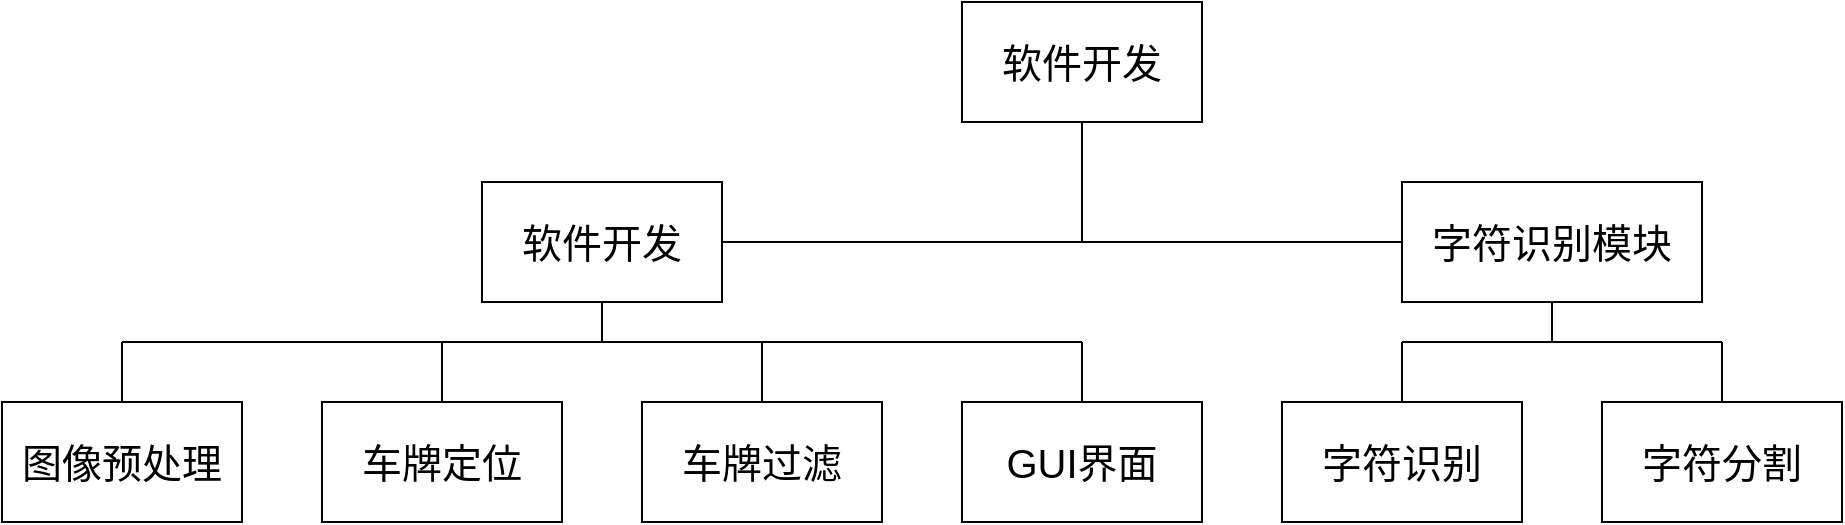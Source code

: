 <mxfile version="15.8.3" type="github"><diagram id="DblPEaGYhB0PaUvO09Pu" name="第 1 页"><mxGraphModel dx="1221" dy="644" grid="1" gridSize="10" guides="1" tooltips="1" connect="1" arrows="1" fold="1" page="1" pageScale="1" pageWidth="1654" pageHeight="2336" math="0" shadow="0"><root><mxCell id="0"/><mxCell id="1" parent="0"/><mxCell id="_Cwv2Me07DDsPAX_eh6r-1" value="&lt;font style=&quot;font-size: 20px&quot;&gt;软件开发&lt;/font&gt;" style="rounded=0;whiteSpace=wrap;html=1;" vertex="1" parent="1"><mxGeometry x="580" y="110" width="120" height="60" as="geometry"/></mxCell><mxCell id="_Cwv2Me07DDsPAX_eh6r-2" value="&lt;font style=&quot;font-size: 20px&quot;&gt;软件开发&lt;/font&gt;" style="rounded=0;whiteSpace=wrap;html=1;" vertex="1" parent="1"><mxGeometry x="340" y="200" width="120" height="60" as="geometry"/></mxCell><mxCell id="_Cwv2Me07DDsPAX_eh6r-4" value="&lt;font style=&quot;font-size: 20px&quot;&gt;图像预处理&lt;/font&gt;" style="rounded=0;whiteSpace=wrap;html=1;" vertex="1" parent="1"><mxGeometry x="100" y="310" width="120" height="60" as="geometry"/></mxCell><mxCell id="_Cwv2Me07DDsPAX_eh6r-5" value="&lt;font style=&quot;font-size: 20px&quot;&gt;车牌定位&lt;br&gt;&lt;/font&gt;" style="rounded=0;whiteSpace=wrap;html=1;" vertex="1" parent="1"><mxGeometry x="260" y="310" width="120" height="60" as="geometry"/></mxCell><mxCell id="_Cwv2Me07DDsPAX_eh6r-6" value="&lt;font style=&quot;font-size: 20px&quot;&gt;车牌过滤&lt;br&gt;&lt;/font&gt;" style="rounded=0;whiteSpace=wrap;html=1;" vertex="1" parent="1"><mxGeometry x="420" y="310" width="120" height="60" as="geometry"/></mxCell><mxCell id="_Cwv2Me07DDsPAX_eh6r-9" value="&lt;font style=&quot;font-size: 20px&quot;&gt;字符识别模块&lt;br&gt;&lt;/font&gt;" style="rounded=0;whiteSpace=wrap;html=1;" vertex="1" parent="1"><mxGeometry x="800" y="200" width="150" height="60" as="geometry"/></mxCell><mxCell id="_Cwv2Me07DDsPAX_eh6r-10" value="&lt;font style=&quot;font-size: 20px&quot;&gt;字符识别&lt;br&gt;&lt;/font&gt;" style="rounded=0;whiteSpace=wrap;html=1;" vertex="1" parent="1"><mxGeometry x="740" y="310" width="120" height="60" as="geometry"/></mxCell><mxCell id="_Cwv2Me07DDsPAX_eh6r-11" value="&lt;font style=&quot;font-size: 20px&quot;&gt;GUI界面&lt;br&gt;&lt;/font&gt;" style="rounded=0;whiteSpace=wrap;html=1;" vertex="1" parent="1"><mxGeometry x="580" y="310" width="120" height="60" as="geometry"/></mxCell><mxCell id="_Cwv2Me07DDsPAX_eh6r-12" value="&lt;font style=&quot;font-size: 20px&quot;&gt;字符分割&lt;br&gt;&lt;/font&gt;" style="rounded=0;whiteSpace=wrap;html=1;" vertex="1" parent="1"><mxGeometry x="900" y="310" width="120" height="60" as="geometry"/></mxCell><mxCell id="_Cwv2Me07DDsPAX_eh6r-14" value="" style="endArrow=none;html=1;rounded=0;fontSize=20;entryX=0;entryY=0.5;entryDx=0;entryDy=0;" edge="1" parent="1" source="_Cwv2Me07DDsPAX_eh6r-2" target="_Cwv2Me07DDsPAX_eh6r-9"><mxGeometry width="50" height="50" relative="1" as="geometry"><mxPoint x="630" y="230" as="sourcePoint"/><mxPoint x="790" y="240" as="targetPoint"/></mxGeometry></mxCell><mxCell id="_Cwv2Me07DDsPAX_eh6r-15" value="" style="endArrow=none;html=1;rounded=0;fontSize=20;entryX=0.5;entryY=1;entryDx=0;entryDy=0;" edge="1" parent="1" target="_Cwv2Me07DDsPAX_eh6r-1"><mxGeometry width="50" height="50" relative="1" as="geometry"><mxPoint x="640" y="230" as="sourcePoint"/><mxPoint x="680" y="180" as="targetPoint"/></mxGeometry></mxCell><mxCell id="_Cwv2Me07DDsPAX_eh6r-16" value="" style="endArrow=none;html=1;rounded=0;fontSize=20;entryX=0.5;entryY=0;entryDx=0;entryDy=0;" edge="1" parent="1" target="_Cwv2Me07DDsPAX_eh6r-4"><mxGeometry width="50" height="50" relative="1" as="geometry"><mxPoint x="160" y="280" as="sourcePoint"/><mxPoint x="810" y="240" as="targetPoint"/></mxGeometry></mxCell><mxCell id="_Cwv2Me07DDsPAX_eh6r-17" value="" style="endArrow=none;html=1;rounded=0;fontSize=20;entryX=0.5;entryY=0;entryDx=0;entryDy=0;" edge="1" parent="1" target="_Cwv2Me07DDsPAX_eh6r-5"><mxGeometry width="50" height="50" relative="1" as="geometry"><mxPoint x="320" y="280" as="sourcePoint"/><mxPoint x="170" y="320" as="targetPoint"/></mxGeometry></mxCell><mxCell id="_Cwv2Me07DDsPAX_eh6r-19" value="" style="endArrow=none;html=1;rounded=0;fontSize=20;exitX=0.5;exitY=0;exitDx=0;exitDy=0;" edge="1" parent="1" source="_Cwv2Me07DDsPAX_eh6r-6"><mxGeometry width="50" height="50" relative="1" as="geometry"><mxPoint x="330" y="290" as="sourcePoint"/><mxPoint x="480" y="280" as="targetPoint"/></mxGeometry></mxCell><mxCell id="_Cwv2Me07DDsPAX_eh6r-20" value="" style="endArrow=none;html=1;rounded=0;fontSize=20;exitX=0.5;exitY=0;exitDx=0;exitDy=0;" edge="1" parent="1" source="_Cwv2Me07DDsPAX_eh6r-11"><mxGeometry width="50" height="50" relative="1" as="geometry"><mxPoint x="490" y="320" as="sourcePoint"/><mxPoint x="640" y="280" as="targetPoint"/></mxGeometry></mxCell><mxCell id="_Cwv2Me07DDsPAX_eh6r-21" value="" style="endArrow=none;html=1;rounded=0;fontSize=20;" edge="1" parent="1" source="_Cwv2Me07DDsPAX_eh6r-10"><mxGeometry width="50" height="50" relative="1" as="geometry"><mxPoint x="650" y="320" as="sourcePoint"/><mxPoint x="800" y="280" as="targetPoint"/></mxGeometry></mxCell><mxCell id="_Cwv2Me07DDsPAX_eh6r-23" value="" style="endArrow=none;html=1;rounded=0;fontSize=20;" edge="1" parent="1" source="_Cwv2Me07DDsPAX_eh6r-12"><mxGeometry width="50" height="50" relative="1" as="geometry"><mxPoint x="810" y="320" as="sourcePoint"/><mxPoint x="960" y="280" as="targetPoint"/></mxGeometry></mxCell><mxCell id="_Cwv2Me07DDsPAX_eh6r-24" value="" style="endArrow=none;html=1;rounded=0;fontSize=20;" edge="1" parent="1"><mxGeometry width="50" height="50" relative="1" as="geometry"><mxPoint x="160" y="280" as="sourcePoint"/><mxPoint x="640" y="280" as="targetPoint"/></mxGeometry></mxCell><mxCell id="_Cwv2Me07DDsPAX_eh6r-25" value="" style="endArrow=none;html=1;rounded=0;fontSize=20;entryX=0.5;entryY=1;entryDx=0;entryDy=0;" edge="1" parent="1" target="_Cwv2Me07DDsPAX_eh6r-2"><mxGeometry width="50" height="50" relative="1" as="geometry"><mxPoint x="400" y="280" as="sourcePoint"/><mxPoint x="600" y="190" as="targetPoint"/></mxGeometry></mxCell><mxCell id="_Cwv2Me07DDsPAX_eh6r-26" value="" style="endArrow=none;html=1;rounded=0;fontSize=20;" edge="1" parent="1"><mxGeometry width="50" height="50" relative="1" as="geometry"><mxPoint x="800" y="280" as="sourcePoint"/><mxPoint x="960" y="280" as="targetPoint"/></mxGeometry></mxCell><mxCell id="_Cwv2Me07DDsPAX_eh6r-27" value="" style="endArrow=none;html=1;rounded=0;fontSize=20;entryX=0.5;entryY=1;entryDx=0;entryDy=0;" edge="1" parent="1" target="_Cwv2Me07DDsPAX_eh6r-9"><mxGeometry width="50" height="50" relative="1" as="geometry"><mxPoint x="875" y="280" as="sourcePoint"/><mxPoint x="970" y="290" as="targetPoint"/></mxGeometry></mxCell></root></mxGraphModel></diagram></mxfile>
